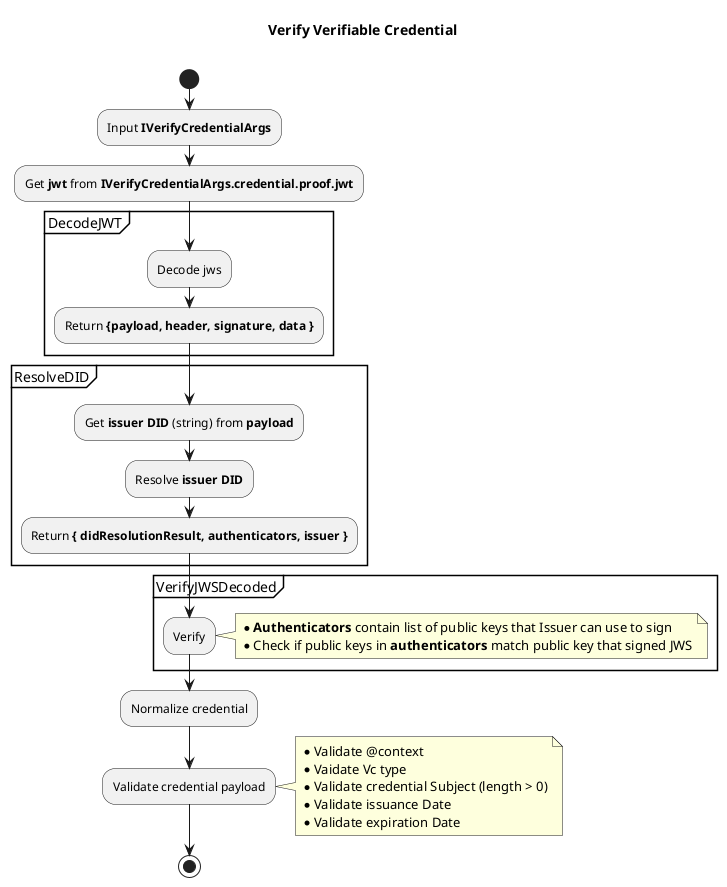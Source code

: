 @startuml verifyCredential

title  Verify Verifiable Credential\n

start
  :Input **IVerifyCredentialArgs**;
  ' note right
  ' {
  '   **credential**: W3CVerifiableCredential,
  '   fetchRemoteContexts?: boolean,
  '   [x: string]: any
  ' }
  ' end note
  :Get **jwt** from **IVerifyCredentialArgs.credential.proof.jwt**;
  partition DecodeJWT {
    :Decode jws;
    :Return **{payload, header, signature, data }**;
  }
  partition ResolveDID {
    :Get **issuer DID** (string) from **payload**;
    :Resolve **issuer DID**;
    :Return **{ didResolutionResult, authenticators, issuer }**;
  }
  partition VerifyJWSDecoded {
    :Verify;
    note right
      * **Authenticators** contain list of public keys that Issuer can use to sign
      * Check if public keys in **authenticators** match public key that signed JWS
    end note
  }
  :Normalize credential;
  :Validate credential payload;
  note right
    * Validate @context
    * Vaidate Vc type
    * Validate credential Subject (length > 0)
    * Validate issuance Date
    * Validate expiration Date
  end note
stop

@enduml